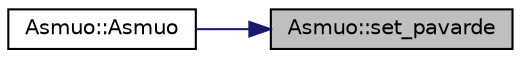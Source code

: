 digraph "Asmuo::set_pavarde"
{
 // LATEX_PDF_SIZE
  edge [fontname="Helvetica",fontsize="10",labelfontname="Helvetica",labelfontsize="10"];
  node [fontname="Helvetica",fontsize="10",shape=record];
  rankdir="RL";
  Node1 [label="Asmuo::set_pavarde",height=0.2,width=0.4,color="black", fillcolor="grey75", style="filled", fontcolor="black",tooltip=" "];
  Node1 -> Node2 [dir="back",color="midnightblue",fontsize="10",style="solid"];
  Node2 [label="Asmuo::Asmuo",height=0.2,width=0.4,color="black", fillcolor="white", style="filled",URL="$class_asmuo.html#a1e762a755760b3bc8f1ece199e0dc40b",tooltip=" "];
}
